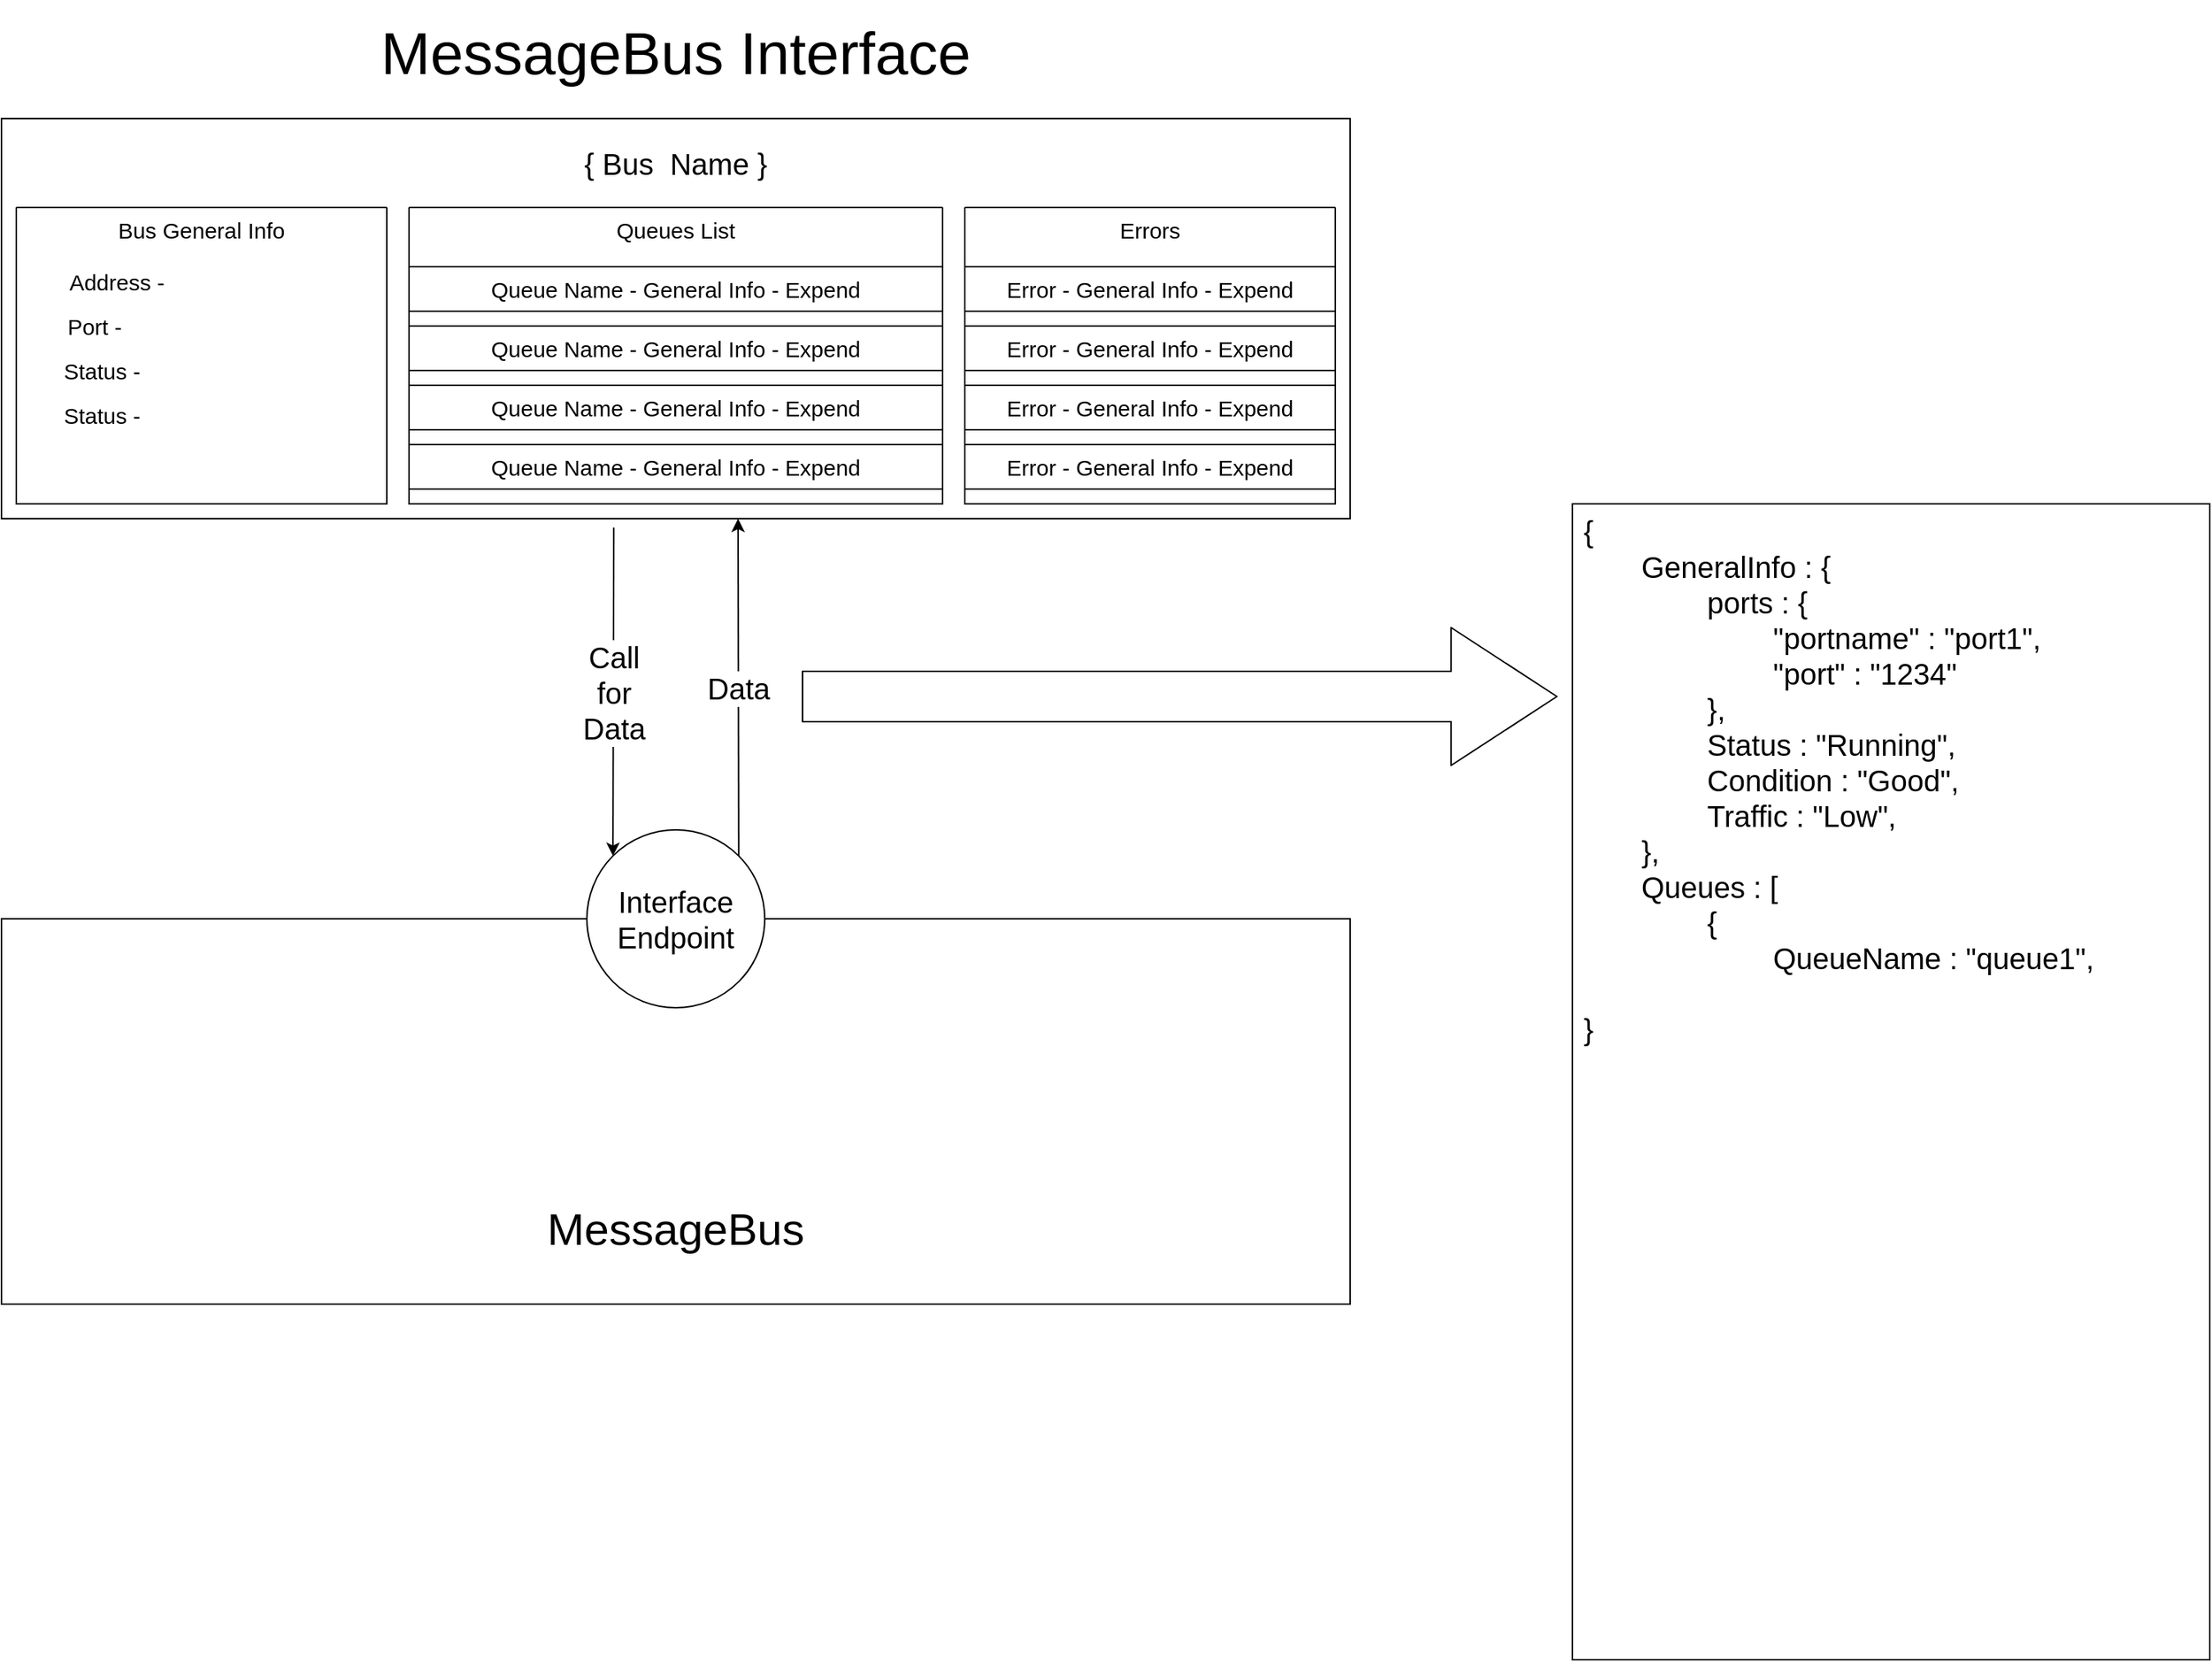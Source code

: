 <mxfile>
    <diagram id="eoP0BkNaZgy7leDRKoTp" name="Page-1">
        <mxGraphModel dx="2354" dy="832" grid="1" gridSize="10" guides="1" tooltips="1" connect="1" arrows="1" fold="1" page="1" pageScale="1" pageWidth="850" pageHeight="1100" math="0" shadow="0">
            <root>
                <mxCell id="0"/>
                <mxCell id="1" parent="0"/>
                <mxCell id="2" value="MessageBus Interface" style="text;html=1;strokeColor=none;fillColor=none;align=center;verticalAlign=middle;whiteSpace=wrap;rounded=0;fontSize=40;" parent="1" vertex="1">
                    <mxGeometry x="189" width="472" height="70" as="geometry"/>
                </mxCell>
                <mxCell id="3" value="" style="rounded=0;whiteSpace=wrap;html=1;fontSize=30;" parent="1" vertex="1">
                    <mxGeometry x="-30" y="80" width="910" height="270" as="geometry"/>
                </mxCell>
                <mxCell id="4" value="{ Bus&amp;nbsp; Name }" style="text;html=1;strokeColor=none;fillColor=none;align=center;verticalAlign=middle;whiteSpace=wrap;rounded=0;fontSize=20;" parent="1" vertex="1">
                    <mxGeometry x="360" y="90" width="130" height="40" as="geometry"/>
                </mxCell>
                <mxCell id="7" value="" style="swimlane;startSize=0;fontSize=15;" parent="1" vertex="1">
                    <mxGeometry x="-20" y="140" width="250" height="200" as="geometry"/>
                </mxCell>
                <mxCell id="6" value="Bus General Info" style="text;html=1;strokeColor=none;fillColor=none;align=center;verticalAlign=middle;whiteSpace=wrap;rounded=0;fontSize=15;" parent="7" vertex="1">
                    <mxGeometry x="45" width="160" height="30" as="geometry"/>
                </mxCell>
                <mxCell id="14" value="Address -&amp;nbsp;" style="text;html=1;strokeColor=none;fillColor=none;align=center;verticalAlign=middle;whiteSpace=wrap;rounded=0;fontSize=15;" parent="7" vertex="1">
                    <mxGeometry x="20" y="35" width="100" height="30" as="geometry"/>
                </mxCell>
                <mxCell id="16" value="Status -&amp;nbsp;" style="text;html=1;strokeColor=none;fillColor=none;align=center;verticalAlign=middle;whiteSpace=wrap;rounded=0;fontSize=15;" parent="7" vertex="1">
                    <mxGeometry x="20" y="95" width="80" height="30" as="geometry"/>
                </mxCell>
                <mxCell id="15" value="Port -&amp;nbsp;" style="text;html=1;strokeColor=none;fillColor=none;align=center;verticalAlign=middle;whiteSpace=wrap;rounded=0;fontSize=15;" parent="7" vertex="1">
                    <mxGeometry x="20" y="65" width="70" height="30" as="geometry"/>
                </mxCell>
                <mxCell id="17" value="Status -&amp;nbsp;" style="text;html=1;strokeColor=none;fillColor=none;align=center;verticalAlign=middle;whiteSpace=wrap;rounded=0;fontSize=15;" parent="7" vertex="1">
                    <mxGeometry x="20" y="125" width="80" height="30" as="geometry"/>
                </mxCell>
                <mxCell id="32" value="Call&lt;br&gt;for&lt;br&gt;Data" style="edgeStyle=none;html=1;entryX=0;entryY=0;entryDx=0;entryDy=0;fontSize=20;exitX=0.454;exitY=1.022;exitDx=0;exitDy=0;exitPerimeter=0;" edge="1" parent="1" source="3" target="31">
                    <mxGeometry relative="1" as="geometry"/>
                </mxCell>
                <mxCell id="8" value="" style="swimlane;startSize=0;fontSize=15;" parent="1" vertex="1">
                    <mxGeometry x="245" y="140" width="360" height="200" as="geometry"/>
                </mxCell>
                <mxCell id="9" value="Queues List" style="text;html=1;strokeColor=none;fillColor=none;align=center;verticalAlign=middle;whiteSpace=wrap;rounded=0;fontSize=15;" parent="8" vertex="1">
                    <mxGeometry x="100" width="160" height="30" as="geometry"/>
                </mxCell>
                <mxCell id="10" value="Queue Name - General Info - Expend" style="rounded=0;whiteSpace=wrap;html=1;fontSize=15;" parent="8" vertex="1">
                    <mxGeometry y="40" width="360" height="30" as="geometry"/>
                </mxCell>
                <mxCell id="11" value="Queue Name - General Info - Expend" style="rounded=0;whiteSpace=wrap;html=1;fontSize=15;" parent="8" vertex="1">
                    <mxGeometry y="80" width="360" height="30" as="geometry"/>
                </mxCell>
                <mxCell id="12" value="Queue Name - General Info - Expend" style="rounded=0;whiteSpace=wrap;html=1;fontSize=15;" parent="8" vertex="1">
                    <mxGeometry y="120" width="360" height="30" as="geometry"/>
                </mxCell>
                <mxCell id="13" value="Queue Name - General Info - Expend" style="rounded=0;whiteSpace=wrap;html=1;fontSize=15;" parent="8" vertex="1">
                    <mxGeometry y="160" width="360" height="30" as="geometry"/>
                </mxCell>
                <mxCell id="18" value="" style="swimlane;startSize=0;fontSize=15;" vertex="1" parent="1">
                    <mxGeometry x="620" y="140" width="250" height="200" as="geometry"/>
                </mxCell>
                <mxCell id="19" value="Errors" style="text;html=1;strokeColor=none;fillColor=none;align=center;verticalAlign=middle;whiteSpace=wrap;rounded=0;fontSize=15;" vertex="1" parent="18">
                    <mxGeometry x="45" width="160" height="30" as="geometry"/>
                </mxCell>
                <mxCell id="26" value="Error - General Info - Expend" style="rounded=0;whiteSpace=wrap;html=1;fontSize=15;" vertex="1" parent="18">
                    <mxGeometry y="80" width="250" height="30" as="geometry"/>
                </mxCell>
                <mxCell id="25" value="Error - General Info - Expend" style="rounded=0;whiteSpace=wrap;html=1;fontSize=15;" vertex="1" parent="1">
                    <mxGeometry x="620" y="180" width="250" height="30" as="geometry"/>
                </mxCell>
                <mxCell id="27" value="Error - General Info - Expend" style="rounded=0;whiteSpace=wrap;html=1;fontSize=15;" vertex="1" parent="1">
                    <mxGeometry x="620" y="260" width="250" height="30" as="geometry"/>
                </mxCell>
                <mxCell id="28" value="Error - General Info - Expend" style="rounded=0;whiteSpace=wrap;html=1;fontSize=15;" vertex="1" parent="1">
                    <mxGeometry x="620" y="300" width="250" height="30" as="geometry"/>
                </mxCell>
                <mxCell id="29" value="" style="rounded=0;whiteSpace=wrap;html=1;" vertex="1" parent="1">
                    <mxGeometry x="-30" y="620" width="910" height="260" as="geometry"/>
                </mxCell>
                <mxCell id="30" value="MessageBus" style="text;html=1;strokeColor=none;fillColor=none;align=center;verticalAlign=middle;whiteSpace=wrap;rounded=0;fontSize=30;" vertex="1" parent="1">
                    <mxGeometry x="285" y="779" width="280" height="100" as="geometry"/>
                </mxCell>
                <mxCell id="33" value="Data" style="edgeStyle=none;html=1;fontSize=20;exitX=1;exitY=0;exitDx=0;exitDy=0;" edge="1" parent="1" source="31">
                    <mxGeometry relative="1" as="geometry">
                        <mxPoint x="467" y="350" as="targetPoint"/>
                    </mxGeometry>
                </mxCell>
                <mxCell id="31" value="Interface&lt;br style=&quot;font-size: 20px;&quot;&gt;Endpoint" style="ellipse;whiteSpace=wrap;html=1;aspect=fixed;fontSize=20;" vertex="1" parent="1">
                    <mxGeometry x="365" y="560" width="120" height="120" as="geometry"/>
                </mxCell>
                <mxCell id="34" value="&amp;nbsp;{&lt;br&gt;&lt;span style=&quot;white-space: pre;&quot;&gt;&#9;&lt;/span&gt;GeneralInfo :&amp;nbsp;{&lt;br&gt;&lt;span style=&quot;white-space: pre;&quot;&gt;&#9;&lt;/span&gt;&lt;span style=&quot;white-space: pre;&quot;&gt;&#9;&lt;/span&gt;ports : {&lt;br&gt;&lt;span style=&quot;white-space: pre;&quot;&gt;&#9;&lt;/span&gt;&lt;span style=&quot;white-space: pre;&quot;&gt;&#9;&lt;/span&gt;&lt;span style=&quot;white-space: pre;&quot;&gt;&#9;&lt;/span&gt;&quot;portname&quot; : &quot;port1&quot;,&lt;br&gt;&lt;span style=&quot;white-space: pre;&quot;&gt;&#9;&lt;/span&gt;&lt;span style=&quot;white-space: pre;&quot;&gt;&#9;&lt;/span&gt;&lt;span style=&quot;white-space: pre;&quot;&gt;&#9;&lt;/span&gt;&quot;port&quot; : &quot;1234&quot;&lt;br&gt;&lt;span style=&quot;white-space: pre;&quot;&gt;&#9;&lt;/span&gt;&lt;span style=&quot;white-space: pre;&quot;&gt;&#9;&lt;/span&gt;},&lt;br&gt;&lt;span style=&quot;white-space: pre;&quot;&gt;&#9;&lt;/span&gt;&lt;span style=&quot;white-space: pre;&quot;&gt;&#9;&lt;/span&gt;Status : &quot;Running&quot;,&lt;br&gt;&lt;span style=&quot;white-space: pre;&quot;&gt;&#9;&lt;/span&gt;&lt;span style=&quot;white-space: pre;&quot;&gt;&#9;&lt;/span&gt;Condition : &quot;Good&quot;,&lt;br&gt;&lt;span style=&quot;white-space: pre;&quot;&gt;&#9;&lt;/span&gt;&lt;span style=&quot;white-space: pre;&quot;&gt;&#9;&lt;/span&gt;Traffic : &quot;Low&quot;,&lt;br&gt;&lt;span style=&quot;white-space: pre;&quot;&gt;&#9;&lt;/span&gt;},&lt;br&gt;&lt;span style=&quot;white-space: pre;&quot;&gt;&#9;&lt;/span&gt;Queues : [&lt;br&gt;&lt;span style=&quot;white-space: pre;&quot;&gt;&#9;&lt;/span&gt;&lt;span style=&quot;white-space: pre;&quot;&gt;&#9;&lt;/span&gt;{&lt;br&gt;&lt;span style=&quot;white-space: pre;&quot;&gt;&#9;&lt;/span&gt;&lt;span style=&quot;white-space: pre;&quot;&gt;&#9;&lt;/span&gt;&lt;span style=&quot;white-space: pre;&quot;&gt;&#9;&lt;/span&gt;QueueName : &quot;queue1&quot;,&lt;br&gt;&lt;span style=&quot;white-space: pre;&quot;&gt;&#9;&lt;/span&gt;&lt;span style=&quot;white-space: pre;&quot;&gt;&#9;&lt;/span&gt;&lt;span style=&quot;white-space: pre;&quot;&gt;&#9;&lt;/span&gt;&lt;br&gt;&amp;nbsp;}&lt;br&gt;&lt;div style=&quot;&quot;&gt;&lt;/div&gt;" style="rounded=0;whiteSpace=wrap;html=1;fontSize=20;align=left;verticalAlign=top;" vertex="1" parent="1">
                    <mxGeometry x="1030" y="340" width="430" height="780" as="geometry"/>
                </mxCell>
                <mxCell id="36" value="" style="shape=flexArrow;endArrow=classic;html=1;fontSize=40;width=34;endSize=23.46;endWidth=58;" edge="1" parent="1">
                    <mxGeometry width="50" height="50" relative="1" as="geometry">
                        <mxPoint x="510" y="470" as="sourcePoint"/>
                        <mxPoint x="1020" y="470" as="targetPoint"/>
                    </mxGeometry>
                </mxCell>
            </root>
        </mxGraphModel>
    </diagram>
</mxfile>